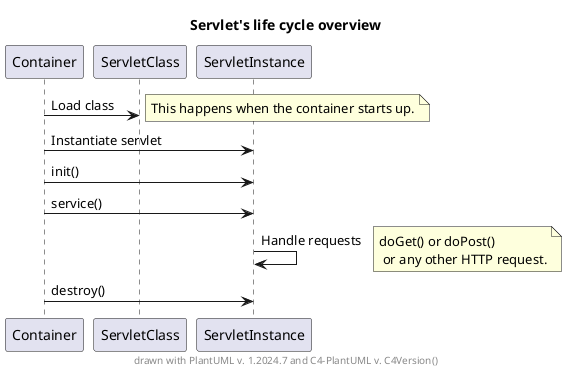 @startuml
    title Servlet's life cycle overview

    participant Container as container
    participant ServletClass as servletClass
    participant ServletInstance as servletInstance

    container -> servletClass : Load class
    note right: This happens when the container starts up.

    container -> servletInstance : Instantiate servlet
    container -> servletInstance : init()
    container -> servletInstance : service()
    servletInstance -> servletInstance : Handle requests
    note right: doGet() or doPost() \n or any other HTTP request.
    
    container -> servletInstance : destroy()

    footer drawn with PlantUML v. %version() and C4-PlantUML v. C4Version()
@enduml
